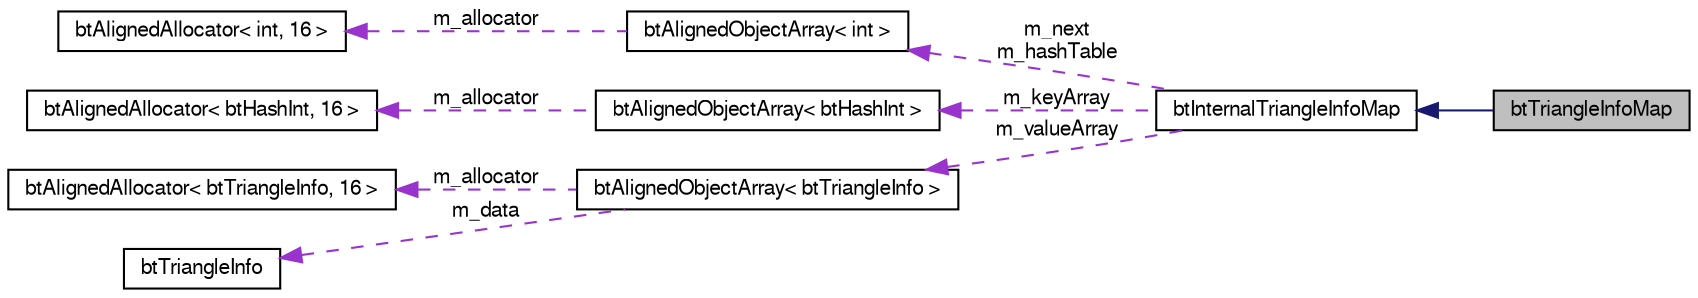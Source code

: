 digraph G
{
  bgcolor="transparent";
  edge [fontname="FreeSans",fontsize=10,labelfontname="FreeSans",labelfontsize=10];
  node [fontname="FreeSans",fontsize=10,shape=record];
  rankdir=LR;
  Node1 [label="btTriangleInfoMap",height=0.2,width=0.4,color="black", fillcolor="grey75", style="filled" fontcolor="black"];
  Node2 -> Node1 [dir=back,color="midnightblue",fontsize=10,style="solid"];
  Node2 [label="btInternalTriangleInfoMap",height=0.2,width=0.4,color="black",URL="$classbt_hash_map.html"];
  Node3 -> Node2 [dir=back,color="darkorchid3",fontsize=10,style="dashed",label="m_next\nm_hashTable"];
  Node3 [label="btAlignedObjectArray\< int \>",height=0.2,width=0.4,color="black",URL="$classbt_aligned_object_array.html"];
  Node4 -> Node3 [dir=back,color="darkorchid3",fontsize=10,style="dashed",label="m_allocator"];
  Node4 [label="btAlignedAllocator\< int, 16 \>",height=0.2,width=0.4,color="black",URL="$classbt_aligned_allocator.html"];
  Node5 -> Node2 [dir=back,color="darkorchid3",fontsize=10,style="dashed",label="m_keyArray"];
  Node5 [label="btAlignedObjectArray\< btHashInt \>",height=0.2,width=0.4,color="black",URL="$classbt_aligned_object_array.html"];
  Node6 -> Node5 [dir=back,color="darkorchid3",fontsize=10,style="dashed",label="m_allocator"];
  Node6 [label="btAlignedAllocator\< btHashInt, 16 \>",height=0.2,width=0.4,color="black",URL="$classbt_aligned_allocator.html"];
  Node7 -> Node2 [dir=back,color="darkorchid3",fontsize=10,style="dashed",label="m_valueArray"];
  Node7 [label="btAlignedObjectArray\< btTriangleInfo \>",height=0.2,width=0.4,color="black",URL="$classbt_aligned_object_array.html"];
  Node8 -> Node7 [dir=back,color="darkorchid3",fontsize=10,style="dashed",label="m_allocator"];
  Node8 [label="btAlignedAllocator\< btTriangleInfo, 16 \>",height=0.2,width=0.4,color="black",URL="$classbt_aligned_allocator.html"];
  Node9 -> Node7 [dir=back,color="darkorchid3",fontsize=10,style="dashed",label="m_data"];
  Node9 [label="btTriangleInfo",height=0.2,width=0.4,color="black",URL="$structbt_triangle_info.html"];
}
